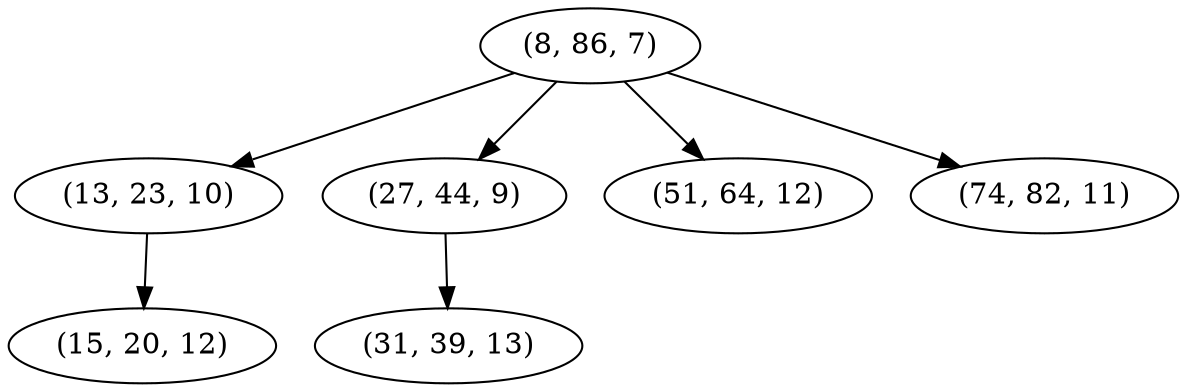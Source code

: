 digraph tree {
    "(8, 86, 7)";
    "(13, 23, 10)";
    "(15, 20, 12)";
    "(27, 44, 9)";
    "(31, 39, 13)";
    "(51, 64, 12)";
    "(74, 82, 11)";
    "(8, 86, 7)" -> "(13, 23, 10)";
    "(8, 86, 7)" -> "(27, 44, 9)";
    "(8, 86, 7)" -> "(51, 64, 12)";
    "(8, 86, 7)" -> "(74, 82, 11)";
    "(13, 23, 10)" -> "(15, 20, 12)";
    "(27, 44, 9)" -> "(31, 39, 13)";
}
